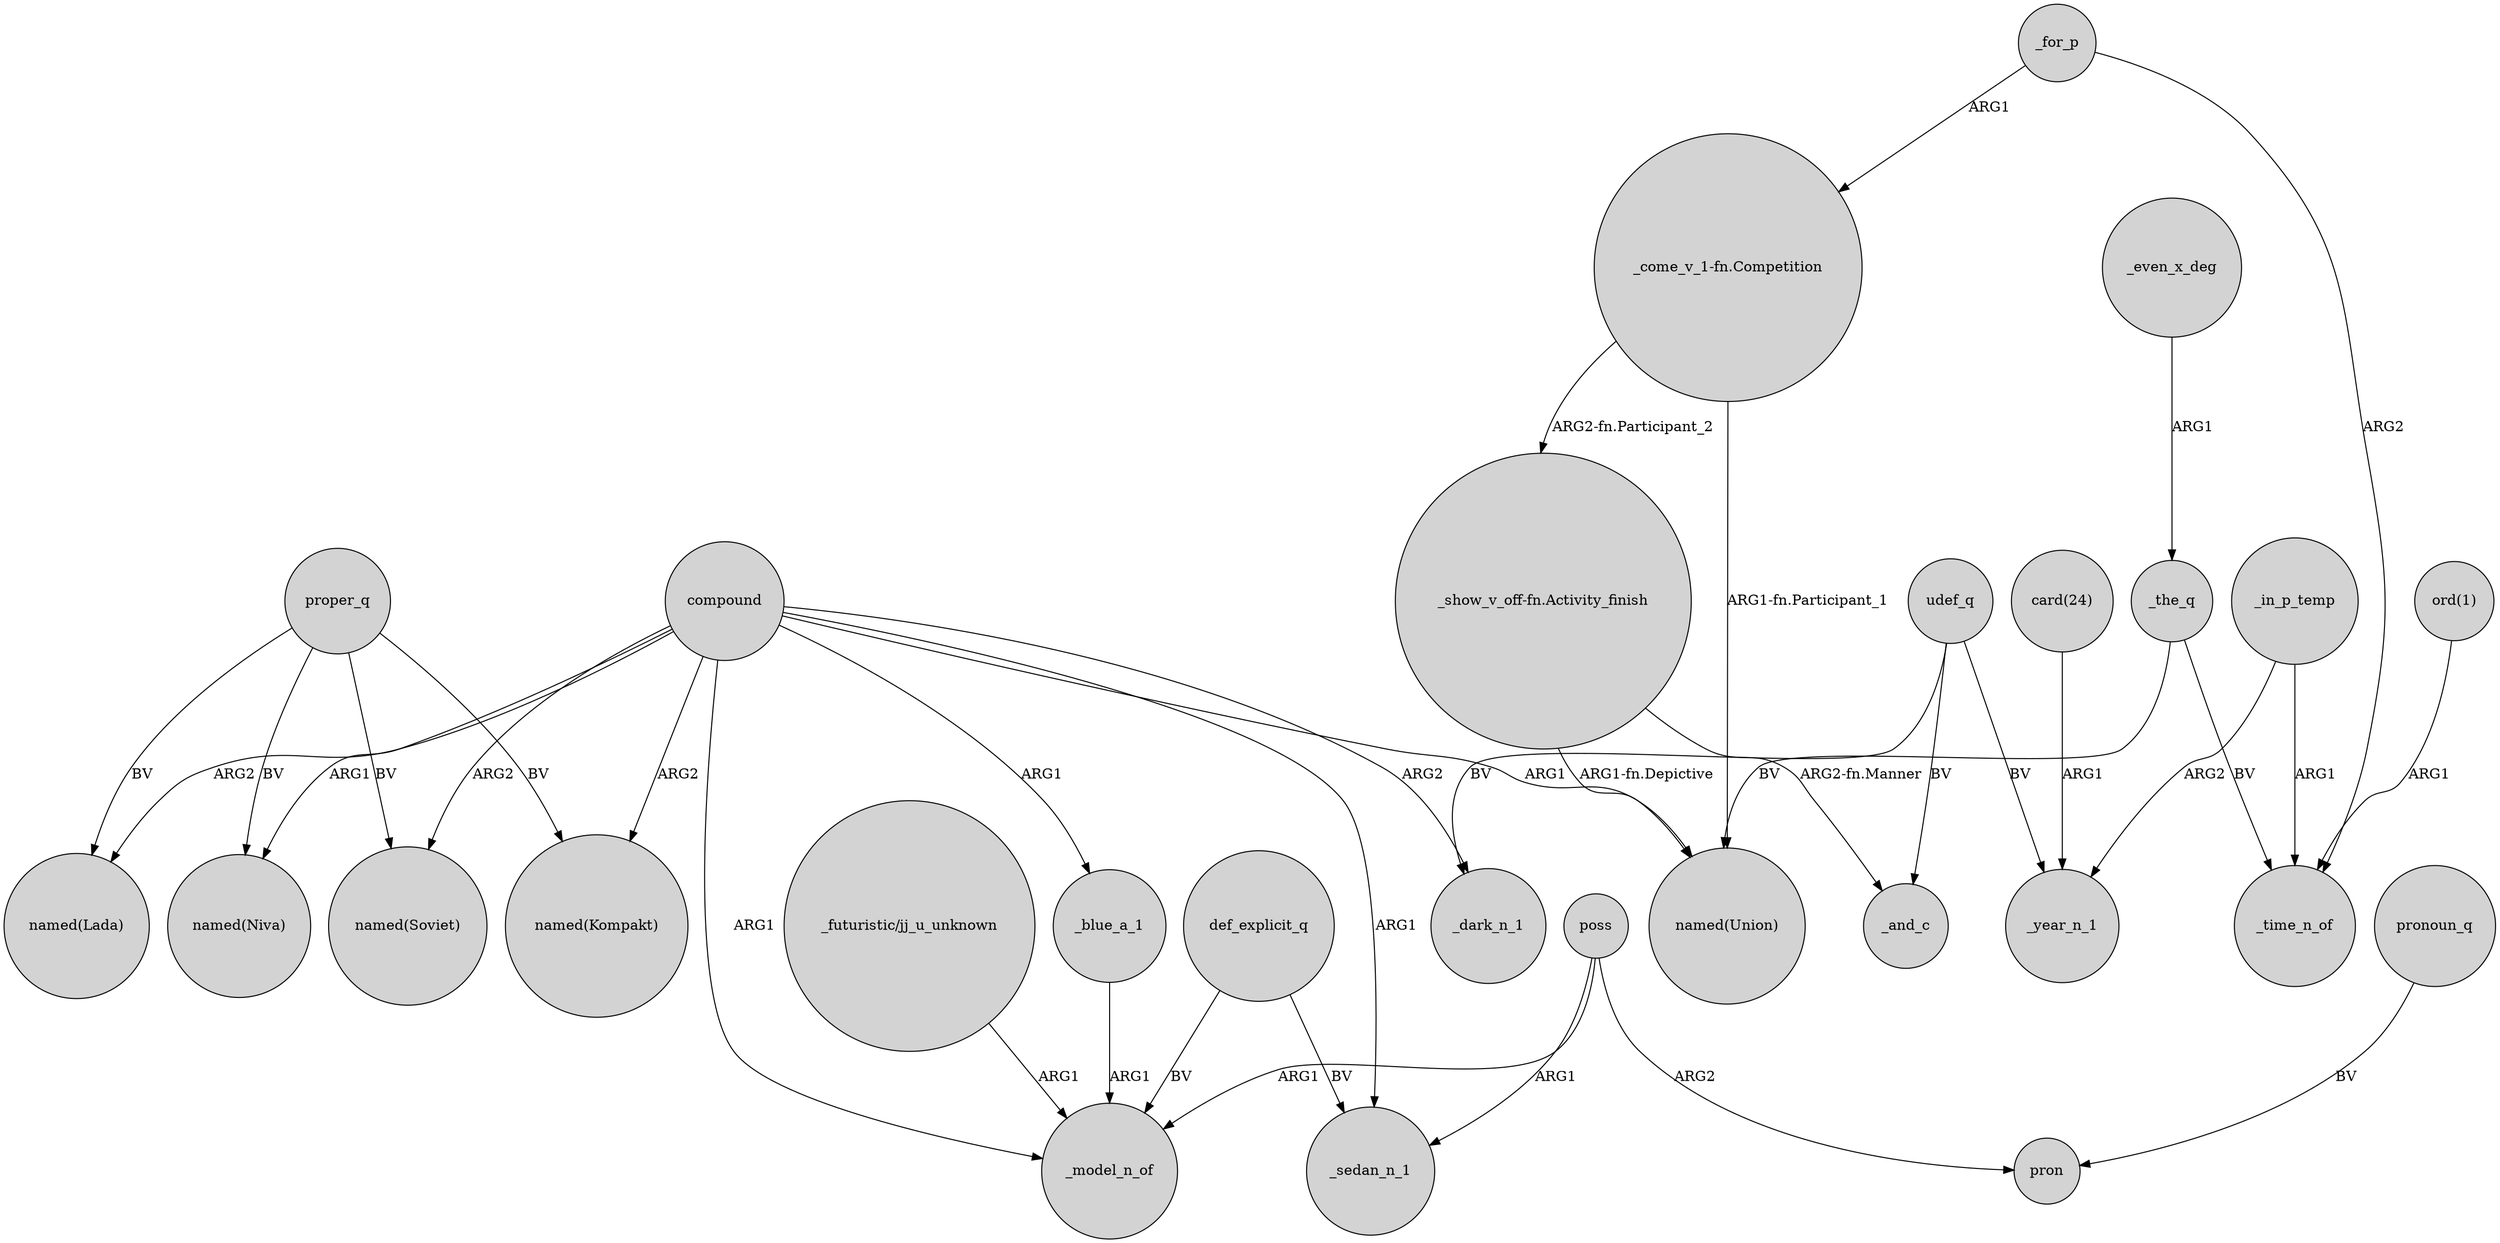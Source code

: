 digraph {
	node [shape=circle style=filled]
	compound -> "named(Niva)" [label=ARG1]
	compound -> "named(Union)" [label=ARG1]
	compound -> "named(Lada)" [label=ARG2]
	"_come_v_1-fn.Competition" -> "named(Union)" [label="ARG1-fn.Participant_1"]
	proper_q -> "named(Lada)" [label=BV]
	"_come_v_1-fn.Competition" -> "_show_v_off-fn.Activity_finish" [label="ARG2-fn.Participant_2"]
	poss -> _model_n_of [label=ARG1]
	def_explicit_q -> _sedan_n_1 [label=BV]
	compound -> _blue_a_1 [label=ARG1]
	compound -> _model_n_of [label=ARG1]
	udef_q -> _and_c [label=BV]
	"ord(1)" -> _time_n_of [label=ARG1]
	udef_q -> _dark_n_1 [label=BV]
	"_futuristic/jj_u_unknown" -> _model_n_of [label=ARG1]
	poss -> _sedan_n_1 [label=ARG1]
	compound -> "named(Kompakt)" [label=ARG2]
	_for_p -> "_come_v_1-fn.Competition" [label=ARG1]
	compound -> "named(Soviet)" [label=ARG2]
	pronoun_q -> pron [label=BV]
	proper_q -> "named(Kompakt)" [label=BV]
	poss -> pron [label=ARG2]
	"_show_v_off-fn.Activity_finish" -> "named(Union)" [label="ARG1-fn.Depictive"]
	_in_p_temp -> _time_n_of [label=ARG1]
	_the_q -> _time_n_of [label=BV]
	compound -> _sedan_n_1 [label=ARG1]
	proper_q -> "named(Soviet)" [label=BV]
	def_explicit_q -> _model_n_of [label=BV]
	_for_p -> _time_n_of [label=ARG2]
	_in_p_temp -> _year_n_1 [label=ARG2]
	"_show_v_off-fn.Activity_finish" -> _and_c [label="ARG2-fn.Manner"]
	_even_x_deg -> _the_q [label=ARG1]
	udef_q -> _year_n_1 [label=BV]
	_the_q -> "named(Union)" [label=BV]
	proper_q -> "named(Niva)" [label=BV]
	compound -> _dark_n_1 [label=ARG2]
	"card(24)" -> _year_n_1 [label=ARG1]
	_blue_a_1 -> _model_n_of [label=ARG1]
}
